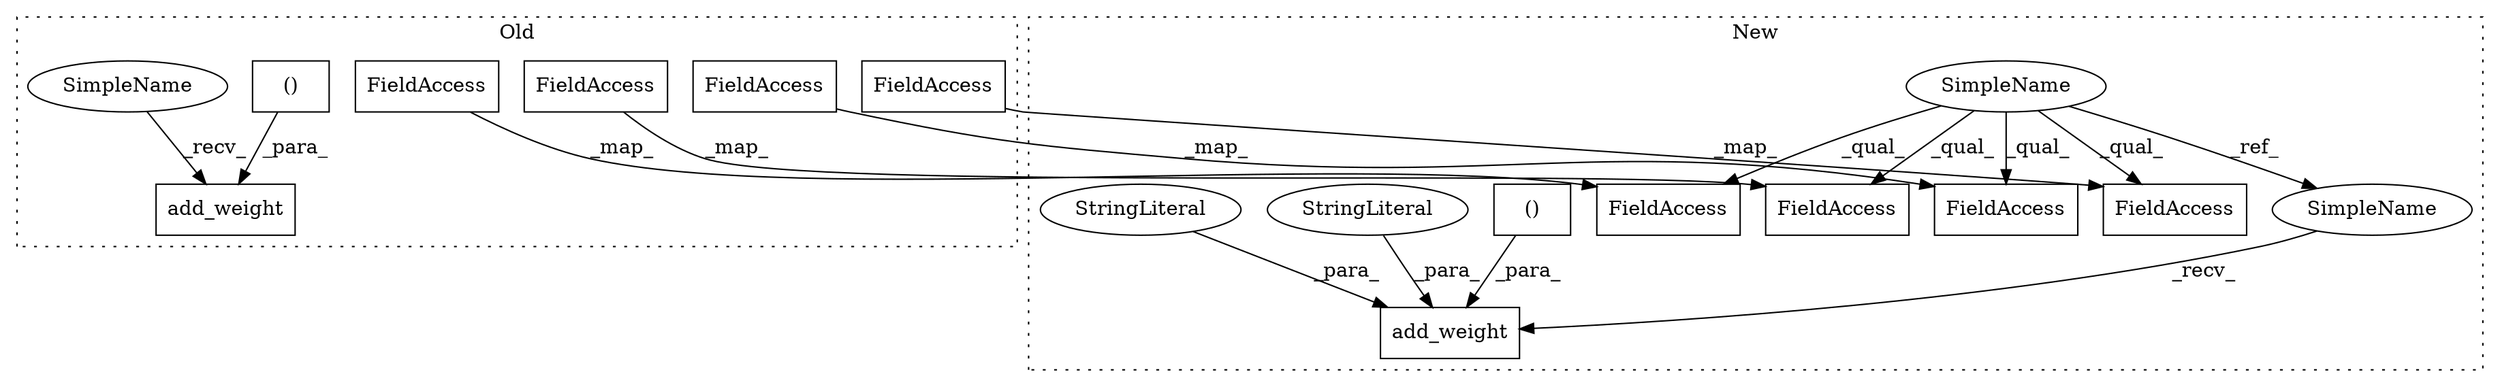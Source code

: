 digraph G {
subgraph cluster0 {
1 [label="add_weight" a="32" s="3693,3804" l="11,1" shape="box"];
5 [label="FieldAccess" a="22" s="3937" l="17" shape="box"];
7 [label="FieldAccess" a="22" s="3908" l="9" shape="box"];
8 [label="()" a="106" s="3749" l="43" shape="box"];
12 [label="FieldAccess" a="22" s="3811" l="6" shape="box"];
14 [label="FieldAccess" a="22" s="3918" l="18" shape="box"];
17 [label="SimpleName" a="42" s="3688" l="4" shape="ellipse"];
label = "Old";
style="dotted";
}
subgraph cluster1 {
2 [label="add_weight" a="32" s="3980,4072" l="18,1" shape="box"];
3 [label="SimpleName" a="42" s="3550" l="4" shape="ellipse"];
4 [label="FieldAccess" a="22" s="3917" l="17" shape="box"];
6 [label="FieldAccess" a="22" s="3888" l="9" shape="box"];
9 [label="()" a="106" s="3998" l="25" shape="box"];
10 [label="StringLiteral" a="45" s="4029" l="6" shape="ellipse"];
11 [label="StringLiteral" a="45" s="4025" l="3" shape="ellipse"];
13 [label="FieldAccess" a="22" s="3819" l="6" shape="box"];
15 [label="FieldAccess" a="22" s="3898" l="18" shape="box"];
16 [label="SimpleName" a="42" s="3975" l="4" shape="ellipse"];
label = "New";
style="dotted";
}
3 -> 4 [label="_qual_"];
3 -> 6 [label="_qual_"];
3 -> 15 [label="_qual_"];
3 -> 13 [label="_qual_"];
3 -> 16 [label="_ref_"];
5 -> 4 [label="_map_"];
7 -> 6 [label="_map_"];
8 -> 1 [label="_para_"];
9 -> 2 [label="_para_"];
10 -> 2 [label="_para_"];
11 -> 2 [label="_para_"];
12 -> 13 [label="_map_"];
14 -> 15 [label="_map_"];
16 -> 2 [label="_recv_"];
17 -> 1 [label="_recv_"];
}